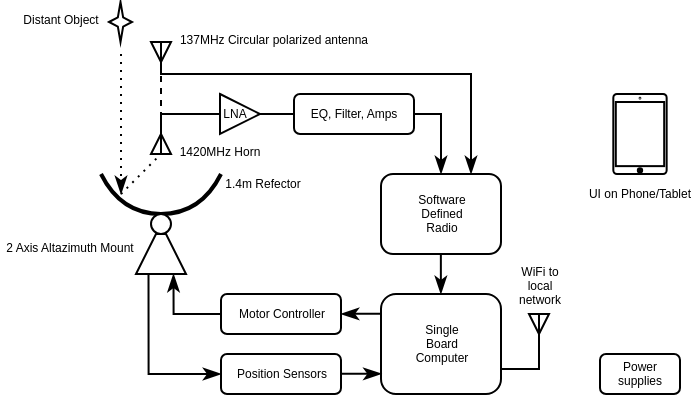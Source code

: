 <mxfile version="14.6.13" type="device"><diagram id="-EIJCaaSbI587VvQ9ogb" name="Page-1"><mxGraphModel dx="788" dy="510" grid="1" gridSize="10" guides="1" tooltips="1" connect="1" arrows="1" fold="1" page="1" pageScale="1" pageWidth="413" pageHeight="291" math="0" shadow="0"><root><mxCell id="0"/><mxCell id="1" parent="0"/><mxCell id="BD4vL22VlX9XlH3wOK4T-5" value="" style="triangle;whiteSpace=wrap;html=1;fontSize=6;strokeWidth=1;rotation=90;" vertex="1" parent="1"><mxGeometry x="105.5" y="54" width="10" height="10" as="geometry"/></mxCell><mxCell id="BD4vL22VlX9XlH3wOK4T-1" value="" style="triangle;whiteSpace=wrap;html=1;fontSize=6;strokeWidth=1;rotation=-90;" vertex="1" parent="1"><mxGeometry x="105.5" y="100" width="10" height="10" as="geometry"/></mxCell><mxCell id="BD4vL22VlX9XlH3wOK4T-2" style="edgeStyle=orthogonalEdgeStyle;rounded=0;orthogonalLoop=1;jettySize=auto;html=1;exitX=0;exitY=0.5;exitDx=0;exitDy=0;endArrow=classicThin;endFill=1;startArrow=none;" edge="1" parent="1" source="wtgHOyKp7sptzb7ifsR1-13"><mxGeometry relative="1" as="geometry"><mxPoint x="160.0" y="90" as="targetPoint"/><Array as="points"><mxPoint x="111" y="90"/></Array></mxGeometry></mxCell><mxCell id="wtgHOyKp7sptzb7ifsR1-37" value="" style="triangle;whiteSpace=wrap;html=1;fontSize=6;strokeWidth=1;rotation=90;" parent="1" vertex="1"><mxGeometry x="294.5" y="190" width="10" height="10" as="geometry"/></mxCell><mxCell id="irC58H9-TheXbO7dDke8-3" value="" style="curved=1;endArrow=none;html=1;endFill=0;strokeWidth=2;" parent="1" edge="1"><mxGeometry width="50" height="50" relative="1" as="geometry"><mxPoint x="80.5" y="120" as="sourcePoint"/><mxPoint x="140.5" y="120" as="targetPoint"/><Array as="points"><mxPoint x="90.5" y="140"/><mxPoint x="130.5" y="140"/></Array></mxGeometry></mxCell><mxCell id="irC58H9-TheXbO7dDke8-5" value="" style="endArrow=classicThin;dashed=1;html=1;dashPattern=1 3;strokeWidth=1;endFill=1;" parent="1" edge="1"><mxGeometry width="50" height="50" relative="1" as="geometry"><mxPoint x="90.5" y="60" as="sourcePoint"/><mxPoint x="90.5" y="130" as="targetPoint"/></mxGeometry></mxCell><mxCell id="irC58H9-TheXbO7dDke8-6" value="" style="endArrow=none;dashed=1;html=1;dashPattern=1 3;strokeWidth=1;" parent="1" edge="1"><mxGeometry width="50" height="50" relative="1" as="geometry"><mxPoint x="90.5" y="130" as="sourcePoint"/><mxPoint x="110.5" y="110" as="targetPoint"/></mxGeometry></mxCell><mxCell id="irC58H9-TheXbO7dDke8-11" value="" style="verticalLabelPosition=bottom;verticalAlign=top;html=1;shape=mxgraph.basic.4_point_star_2;dx=0.77;" parent="1" vertex="1"><mxGeometry x="84.5" y="34" width="11.5" height="20" as="geometry"/></mxCell><mxCell id="wtgHOyKp7sptzb7ifsR1-30" style="edgeStyle=orthogonalEdgeStyle;rounded=0;jumpSize=6;orthogonalLoop=1;jettySize=auto;html=1;exitX=0.25;exitY=1;exitDx=0;exitDy=0;fontSize=6;startArrow=none;startFill=0;endArrow=classicThin;endFill=1;sourcePerimeterSpacing=1;targetPerimeterSpacing=0;strokeWidth=1;entryX=0;entryY=0.5;entryDx=0;entryDy=0;" parent="1" source="wtgHOyKp7sptzb7ifsR1-5" target="wtgHOyKp7sptzb7ifsR1-42" edge="1"><mxGeometry relative="1" as="geometry"><mxPoint x="140.5" y="230" as="targetPoint"/><Array as="points"><mxPoint x="104.5" y="220"/></Array></mxGeometry></mxCell><mxCell id="wtgHOyKp7sptzb7ifsR1-4" value="" style="ellipse;whiteSpace=wrap;html=1;aspect=fixed;" parent="1" vertex="1"><mxGeometry x="105.5" y="140" width="10" height="10" as="geometry"/></mxCell><mxCell id="wtgHOyKp7sptzb7ifsR1-5" value="" style="shape=trapezoid;perimeter=trapezoidPerimeter;fixedSize=1;size=10;fontSize=8;" parent="1" vertex="1"><mxGeometry x="98" y="150" width="25" height="20" as="geometry"/></mxCell><mxCell id="wtgHOyKp7sptzb7ifsR1-10" value="2 Axis Altazimuth Mount" style="text;strokeColor=none;fillColor=none;align=center;verticalAlign=middle;whiteSpace=wrap;rounded=0;fontSize=6;" parent="1" vertex="1"><mxGeometry x="30" y="152" width="70" height="10" as="geometry"/></mxCell><mxCell id="wtgHOyKp7sptzb7ifsR1-15" style="edgeStyle=orthogonalEdgeStyle;rounded=0;jumpSize=6;orthogonalLoop=1;jettySize=auto;html=1;exitX=1;exitY=0.5;exitDx=0;exitDy=0;fontSize=6;targetPerimeterSpacing=0;strokeWidth=1;endArrow=classicThin;endFill=1;startArrow=none;" parent="1" source="wtgHOyKp7sptzb7ifsR1-21" edge="1"><mxGeometry relative="1" as="geometry"><mxPoint x="220.5" y="90" as="targetPoint"/></mxGeometry></mxCell><mxCell id="wtgHOyKp7sptzb7ifsR1-23" style="edgeStyle=orthogonalEdgeStyle;rounded=0;jumpSize=6;orthogonalLoop=1;jettySize=auto;html=1;exitX=1;exitY=0.5;exitDx=0;exitDy=0;entryX=0.5;entryY=0;entryDx=0;entryDy=0;fontSize=6;endArrow=classicThin;endFill=1;sourcePerimeterSpacing=1;targetPerimeterSpacing=0;strokeWidth=1;" parent="1" source="wtgHOyKp7sptzb7ifsR1-21" target="wtgHOyKp7sptzb7ifsR1-22" edge="1"><mxGeometry relative="1" as="geometry"/></mxCell><mxCell id="wtgHOyKp7sptzb7ifsR1-22" value="Software&lt;br&gt;Defined&lt;br&gt;Radio" style="rounded=1;whiteSpace=wrap;html=1;fontSize=6;strokeWidth=1;" parent="1" vertex="1"><mxGeometry x="220.5" y="120" width="60" height="40" as="geometry"/></mxCell><mxCell id="wtgHOyKp7sptzb7ifsR1-24" value="Single&lt;br&gt;Board&lt;br&gt;Computer" style="rounded=1;whiteSpace=wrap;html=1;fontSize=6;strokeWidth=1;verticalAlign=middle;" parent="1" vertex="1"><mxGeometry x="220.5" y="180" width="60" height="50" as="geometry"/></mxCell><mxCell id="wtgHOyKp7sptzb7ifsR1-28" style="edgeStyle=orthogonalEdgeStyle;rounded=0;jumpSize=6;orthogonalLoop=1;jettySize=auto;html=1;exitX=0;exitY=0.5;exitDx=0;exitDy=0;entryX=0.75;entryY=1;entryDx=0;entryDy=0;fontSize=6;startArrow=none;startFill=0;endArrow=classicThin;endFill=1;sourcePerimeterSpacing=1;targetPerimeterSpacing=0;strokeWidth=1;" parent="1" source="wtgHOyKp7sptzb7ifsR1-25" target="wtgHOyKp7sptzb7ifsR1-5" edge="1"><mxGeometry relative="1" as="geometry"><Array as="points"><mxPoint x="116.5" y="190"/></Array></mxGeometry></mxCell><mxCell id="wtgHOyKp7sptzb7ifsR1-25" value="Motor Controller" style="rounded=1;whiteSpace=wrap;html=1;fontSize=6;strokeWidth=1;" parent="1" vertex="1"><mxGeometry x="140.5" y="180" width="60" height="20" as="geometry"/></mxCell><mxCell id="wtgHOyKp7sptzb7ifsR1-57" style="edgeStyle=orthogonalEdgeStyle;rounded=0;jumpSize=6;orthogonalLoop=1;jettySize=auto;html=1;exitX=0;exitY=0.5;exitDx=0;exitDy=0;entryX=1;entryY=0.75;entryDx=0;entryDy=0;fontSize=6;startArrow=none;startFill=0;endArrow=none;endFill=0;sourcePerimeterSpacing=1;targetPerimeterSpacing=0;strokeWidth=1;" parent="1" source="wtgHOyKp7sptzb7ifsR1-37" target="wtgHOyKp7sptzb7ifsR1-24" edge="1"><mxGeometry relative="1" as="geometry"><Array as="points"><mxPoint x="300" y="218"/></Array></mxGeometry></mxCell><mxCell id="wtgHOyKp7sptzb7ifsR1-41" value="WiFi to&#10;local&#10;network" style="text;strokeColor=none;fillColor=none;align=center;verticalAlign=middle;whiteSpace=wrap;rounded=0;fontSize=6;" parent="1" vertex="1"><mxGeometry x="283.75" y="161" width="31.5" height="29" as="geometry"/></mxCell><mxCell id="wtgHOyKp7sptzb7ifsR1-42" value="Position Sensors" style="rounded=1;whiteSpace=wrap;html=1;fontSize=6;strokeWidth=1;" parent="1" vertex="1"><mxGeometry x="140.5" y="210" width="60" height="20" as="geometry"/></mxCell><mxCell id="wtgHOyKp7sptzb7ifsR1-44" value="" style="edgeStyle=orthogonalEdgeStyle;rounded=0;jumpSize=6;orthogonalLoop=1;jettySize=auto;html=1;fontSize=6;endArrow=classicThin;endFill=1;sourcePerimeterSpacing=1;targetPerimeterSpacing=0;strokeWidth=1;startArrow=none;startFill=0;" parent="1" edge="1"><mxGeometry relative="1" as="geometry"><mxPoint x="200.5" y="219.92" as="sourcePoint"/><mxPoint x="220.5" y="219.92" as="targetPoint"/><Array as="points"><mxPoint x="220.68" y="220"/><mxPoint x="220.68" y="220"/></Array></mxGeometry></mxCell><mxCell id="wtgHOyKp7sptzb7ifsR1-45" value="" style="edgeStyle=orthogonalEdgeStyle;rounded=0;jumpSize=6;orthogonalLoop=1;jettySize=auto;html=1;fontSize=6;endArrow=none;endFill=0;sourcePerimeterSpacing=1;targetPerimeterSpacing=0;strokeWidth=1;startArrow=classicThin;startFill=1;" parent="1" edge="1"><mxGeometry relative="1" as="geometry"><mxPoint x="200.5" y="189.94" as="sourcePoint"/><mxPoint x="220.5" y="189.94" as="targetPoint"/><Array as="points"><mxPoint x="220.68" y="190.02"/><mxPoint x="220.68" y="190.02"/></Array></mxGeometry></mxCell><mxCell id="wtgHOyKp7sptzb7ifsR1-46" style="edgeStyle=orthogonalEdgeStyle;rounded=0;jumpSize=6;orthogonalLoop=1;jettySize=auto;html=1;exitX=0.5;exitY=1;exitDx=0;exitDy=0;entryX=0.5;entryY=0;entryDx=0;entryDy=0;fontSize=6;endArrow=classicThin;endFill=1;sourcePerimeterSpacing=1;targetPerimeterSpacing=0;strokeWidth=1;" parent="1" edge="1"><mxGeometry relative="1" as="geometry"><mxPoint x="250.43" y="160" as="sourcePoint"/><mxPoint x="250.43" y="180" as="targetPoint"/></mxGeometry></mxCell><mxCell id="wtgHOyKp7sptzb7ifsR1-47" value="1.4m Refector" style="text;strokeColor=none;fillColor=none;align=center;verticalAlign=middle;whiteSpace=wrap;rounded=0;fontSize=6;" parent="1" vertex="1"><mxGeometry x="140" y="120" width="42.5" height="10" as="geometry"/></mxCell><mxCell id="wtgHOyKp7sptzb7ifsR1-48" value="Distant Object" style="text;strokeColor=none;fillColor=none;align=center;verticalAlign=middle;whiteSpace=wrap;rounded=0;fontSize=6;" parent="1" vertex="1"><mxGeometry x="39" y="38" width="42.5" height="10" as="geometry"/></mxCell><mxCell id="wtgHOyKp7sptzb7ifsR1-51" value="UI on Phone/Tablet" style="verticalLabelPosition=bottom;labelBackgroundColor=#ffffff;verticalAlign=top;shadow=0;dashed=0;strokeWidth=1;shape=mxgraph.ios7.misc.ipad7inch;fontSize=6;" parent="1" vertex="1"><mxGeometry x="336.66" y="80" width="26.67" height="40" as="geometry"/></mxCell><mxCell id="wtgHOyKp7sptzb7ifsR1-52" value="Power&#10;supplies" style="rounded=1;fontSize=6;strokeWidth=1;" parent="1" vertex="1"><mxGeometry x="330" y="210" width="40" height="20" as="geometry"/></mxCell><mxCell id="BD4vL22VlX9XlH3wOK4T-3" value="1420MHz Horn" style="text;strokeColor=none;fillColor=none;align=center;verticalAlign=middle;whiteSpace=wrap;rounded=0;fontSize=6;" vertex="1" parent="1"><mxGeometry x="116" y="104" width="47.5" height="10" as="geometry"/></mxCell><mxCell id="BD4vL22VlX9XlH3wOK4T-8" style="edgeStyle=orthogonalEdgeStyle;rounded=0;orthogonalLoop=1;jettySize=auto;html=1;exitX=0;exitY=0.5;exitDx=0;exitDy=0;entryX=0.75;entryY=0;entryDx=0;entryDy=0;endArrow=classicThin;endFill=1;" edge="1" parent="1" source="BD4vL22VlX9XlH3wOK4T-5" target="wtgHOyKp7sptzb7ifsR1-22"><mxGeometry relative="1" as="geometry"><Array as="points"><mxPoint x="111" y="70"/><mxPoint x="266" y="70"/></Array></mxGeometry></mxCell><mxCell id="wtgHOyKp7sptzb7ifsR1-13" value="LNA   " style="triangle;verticalAlign=middle;labelPosition=center;verticalLabelPosition=middle;align=center;spacing=0;fontSize=6;" parent="1" vertex="1"><mxGeometry x="140" y="80" width="20" height="20" as="geometry"/></mxCell><mxCell id="BD4vL22VlX9XlH3wOK4T-6" value="" style="edgeStyle=orthogonalEdgeStyle;rounded=0;orthogonalLoop=1;jettySize=auto;html=1;exitX=0;exitY=0.5;exitDx=0;exitDy=0;endArrow=none;endFill=1;" edge="1" parent="1" source="BD4vL22VlX9XlH3wOK4T-1" target="wtgHOyKp7sptzb7ifsR1-13"><mxGeometry relative="1" as="geometry"><mxPoint x="160" y="90" as="targetPoint"/><mxPoint x="110.5" y="110" as="sourcePoint"/><Array as="points"><mxPoint x="111" y="90"/></Array></mxGeometry></mxCell><mxCell id="wtgHOyKp7sptzb7ifsR1-21" value="EQ, Filter, Amps" style="rounded=1;whiteSpace=wrap;html=1;fontSize=6;strokeWidth=1;" parent="1" vertex="1"><mxGeometry x="177" y="80" width="60" height="20" as="geometry"/></mxCell><mxCell id="BD4vL22VlX9XlH3wOK4T-7" value="" style="edgeStyle=orthogonalEdgeStyle;rounded=0;jumpSize=6;orthogonalLoop=1;jettySize=auto;html=1;exitX=1;exitY=0.5;exitDx=0;exitDy=0;fontSize=6;sourcePerimeterSpacing=1;strokeWidth=1;endArrow=none;endFill=1;" edge="1" parent="1" source="wtgHOyKp7sptzb7ifsR1-13"><mxGeometry relative="1" as="geometry"><mxPoint x="177" y="90" as="targetPoint"/><mxPoint x="160" y="90" as="sourcePoint"/></mxGeometry></mxCell><mxCell id="BD4vL22VlX9XlH3wOK4T-9" value="137MHz Circular polarized antenna" style="text;strokeColor=none;fillColor=none;align=center;verticalAlign=middle;whiteSpace=wrap;rounded=0;fontSize=6;" vertex="1" parent="1"><mxGeometry x="116.5" y="48" width="100" height="10" as="geometry"/></mxCell><mxCell id="BD4vL22VlX9XlH3wOK4T-10" value="" style="endArrow=none;dashed=1;html=1;entryX=1;entryY=0.5;entryDx=0;entryDy=0;exitX=0;exitY=0.5;exitDx=0;exitDy=0;" edge="1" parent="1" source="BD4vL22VlX9XlH3wOK4T-1" target="BD4vL22VlX9XlH3wOK4T-5"><mxGeometry width="50" height="50" relative="1" as="geometry"><mxPoint x="120" y="90" as="sourcePoint"/><mxPoint x="110" y="70" as="targetPoint"/></mxGeometry></mxCell></root></mxGraphModel></diagram></mxfile>
